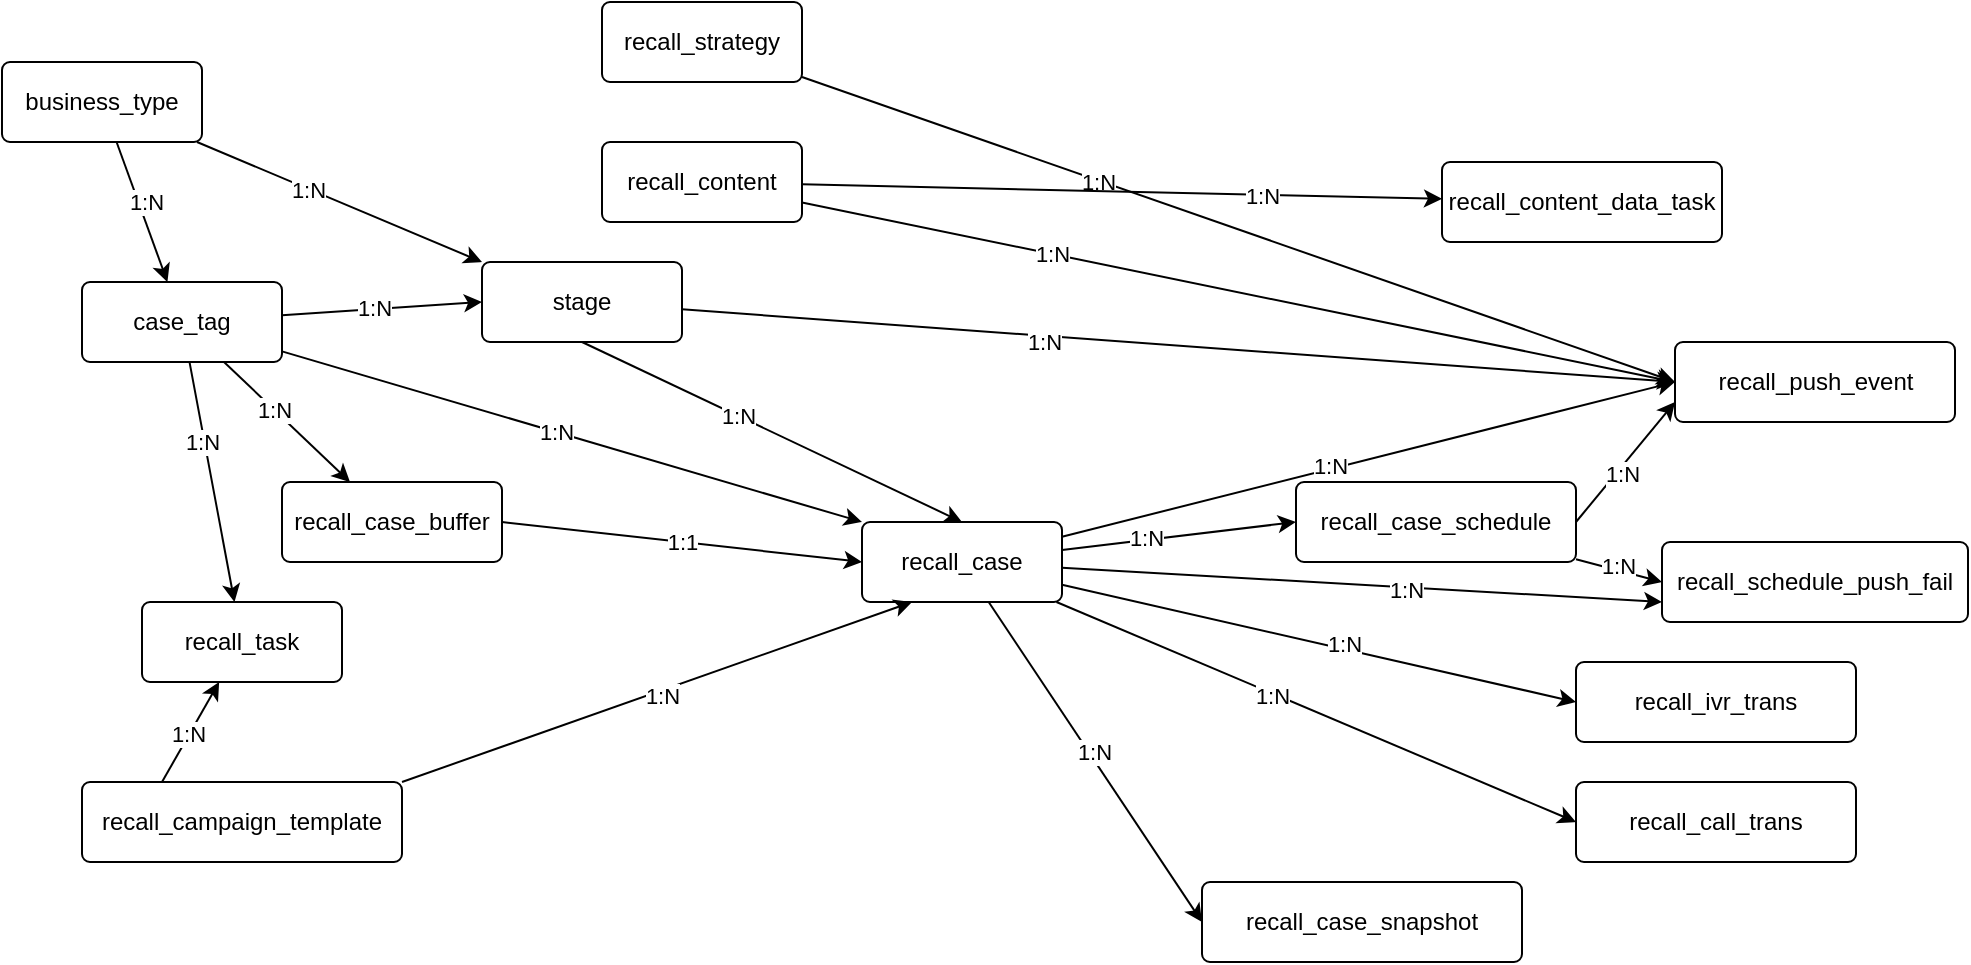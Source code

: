 <mxfile version="21.6.2" type="github">
  <diagram name="第 1 页" id="LhNh0MICHbMBZeeI4UfI">
    <mxGraphModel dx="954" dy="616" grid="1" gridSize="10" guides="1" tooltips="1" connect="1" arrows="1" fold="1" page="1" pageScale="1" pageWidth="827" pageHeight="1169" math="0" shadow="0">
      <root>
        <mxCell id="0" />
        <mxCell id="1" parent="0" />
        <mxCell id="WuNEzlBwNzRHqIx5UdOH-13" value="1:1" style="rounded=0;orthogonalLoop=1;jettySize=auto;html=1;entryX=0;entryY=0.5;entryDx=0;entryDy=0;endArrow=classic;endFill=1;exitX=1;exitY=0.5;exitDx=0;exitDy=0;" edge="1" parent="1" source="WuNEzlBwNzRHqIx5UdOH-45" target="WuNEzlBwNzRHqIx5UdOH-46">
          <mxGeometry relative="1" as="geometry">
            <mxPoint x="280" y="233.005" as="sourcePoint" />
            <mxPoint x="360" y="248.01" as="targetPoint" />
          </mxGeometry>
        </mxCell>
        <mxCell id="WuNEzlBwNzRHqIx5UdOH-45" value="recall_case_buffer" style="rounded=1;arcSize=10;whiteSpace=wrap;html=1;align=center;" vertex="1" parent="1">
          <mxGeometry x="180" y="310" width="110" height="40" as="geometry" />
        </mxCell>
        <mxCell id="WuNEzlBwNzRHqIx5UdOH-49" style="edgeStyle=none;rounded=0;orthogonalLoop=1;jettySize=auto;html=1;entryX=0;entryY=0.5;entryDx=0;entryDy=0;" edge="1" parent="1" source="WuNEzlBwNzRHqIx5UdOH-46" target="WuNEzlBwNzRHqIx5UdOH-48">
          <mxGeometry relative="1" as="geometry" />
        </mxCell>
        <mxCell id="WuNEzlBwNzRHqIx5UdOH-50" value="1:N" style="edgeLabel;html=1;align=center;verticalAlign=middle;resizable=0;points=[];" vertex="1" connectable="0" parent="WuNEzlBwNzRHqIx5UdOH-49">
          <mxGeometry x="-0.276" y="1" relative="1" as="geometry">
            <mxPoint as="offset" />
          </mxGeometry>
        </mxCell>
        <mxCell id="WuNEzlBwNzRHqIx5UdOH-51" style="edgeStyle=none;rounded=0;orthogonalLoop=1;jettySize=auto;html=1;entryX=0;entryY=0.5;entryDx=0;entryDy=0;" edge="1" parent="1" source="WuNEzlBwNzRHqIx5UdOH-46" target="WuNEzlBwNzRHqIx5UdOH-47">
          <mxGeometry relative="1" as="geometry" />
        </mxCell>
        <mxCell id="WuNEzlBwNzRHqIx5UdOH-52" value="1:N" style="edgeLabel;html=1;align=center;verticalAlign=middle;resizable=0;points=[];" vertex="1" connectable="0" parent="WuNEzlBwNzRHqIx5UdOH-51">
          <mxGeometry x="-0.05" y="2" relative="1" as="geometry">
            <mxPoint as="offset" />
          </mxGeometry>
        </mxCell>
        <mxCell id="WuNEzlBwNzRHqIx5UdOH-81" style="edgeStyle=none;rounded=0;orthogonalLoop=1;jettySize=auto;html=1;entryX=0;entryY=0.5;entryDx=0;entryDy=0;" edge="1" parent="1" source="WuNEzlBwNzRHqIx5UdOH-46" target="WuNEzlBwNzRHqIx5UdOH-80">
          <mxGeometry relative="1" as="geometry" />
        </mxCell>
        <mxCell id="WuNEzlBwNzRHqIx5UdOH-82" value="1:N" style="edgeLabel;html=1;align=center;verticalAlign=middle;resizable=0;points=[];" vertex="1" connectable="0" parent="WuNEzlBwNzRHqIx5UdOH-81">
          <mxGeometry x="-0.171" relative="1" as="geometry">
            <mxPoint y="1" as="offset" />
          </mxGeometry>
        </mxCell>
        <mxCell id="WuNEzlBwNzRHqIx5UdOH-84" style="edgeStyle=none;rounded=0;orthogonalLoop=1;jettySize=auto;html=1;entryX=0;entryY=0.5;entryDx=0;entryDy=0;" edge="1" parent="1" source="WuNEzlBwNzRHqIx5UdOH-46" target="WuNEzlBwNzRHqIx5UdOH-83">
          <mxGeometry relative="1" as="geometry" />
        </mxCell>
        <mxCell id="WuNEzlBwNzRHqIx5UdOH-90" value="1:N" style="edgeLabel;html=1;align=center;verticalAlign=middle;resizable=0;points=[];" vertex="1" connectable="0" parent="WuNEzlBwNzRHqIx5UdOH-84">
          <mxGeometry x="-0.128" y="2" relative="1" as="geometry">
            <mxPoint as="offset" />
          </mxGeometry>
        </mxCell>
        <mxCell id="WuNEzlBwNzRHqIx5UdOH-95" style="edgeStyle=none;rounded=0;orthogonalLoop=1;jettySize=auto;html=1;entryX=0;entryY=0.5;entryDx=0;entryDy=0;" edge="1" parent="1" source="WuNEzlBwNzRHqIx5UdOH-46" target="WuNEzlBwNzRHqIx5UdOH-94">
          <mxGeometry relative="1" as="geometry" />
        </mxCell>
        <mxCell id="WuNEzlBwNzRHqIx5UdOH-96" value="1:N" style="edgeLabel;html=1;align=center;verticalAlign=middle;resizable=0;points=[];" vertex="1" connectable="0" parent="WuNEzlBwNzRHqIx5UdOH-95">
          <mxGeometry x="0.091" y="3" relative="1" as="geometry">
            <mxPoint as="offset" />
          </mxGeometry>
        </mxCell>
        <mxCell id="WuNEzlBwNzRHqIx5UdOH-103" style="edgeStyle=none;rounded=0;orthogonalLoop=1;jettySize=auto;html=1;entryX=0;entryY=0.75;entryDx=0;entryDy=0;" edge="1" parent="1" source="WuNEzlBwNzRHqIx5UdOH-46" target="WuNEzlBwNzRHqIx5UdOH-100">
          <mxGeometry relative="1" as="geometry" />
        </mxCell>
        <mxCell id="WuNEzlBwNzRHqIx5UdOH-104" value="1:N" style="edgeLabel;html=1;align=center;verticalAlign=middle;resizable=0;points=[];" vertex="1" connectable="0" parent="WuNEzlBwNzRHqIx5UdOH-103">
          <mxGeometry x="0.144" y="-1" relative="1" as="geometry">
            <mxPoint as="offset" />
          </mxGeometry>
        </mxCell>
        <mxCell id="WuNEzlBwNzRHqIx5UdOH-46" value="recall_case" style="rounded=1;arcSize=10;whiteSpace=wrap;html=1;align=center;" vertex="1" parent="1">
          <mxGeometry x="470" y="330" width="100" height="40" as="geometry" />
        </mxCell>
        <mxCell id="WuNEzlBwNzRHqIx5UdOH-47" value="recall_case_snapshot" style="rounded=1;arcSize=10;whiteSpace=wrap;html=1;align=center;" vertex="1" parent="1">
          <mxGeometry x="640" y="510" width="160" height="40" as="geometry" />
        </mxCell>
        <mxCell id="WuNEzlBwNzRHqIx5UdOH-88" style="edgeStyle=none;rounded=0;orthogonalLoop=1;jettySize=auto;html=1;exitX=1;exitY=0.5;exitDx=0;exitDy=0;entryX=0;entryY=0.75;entryDx=0;entryDy=0;" edge="1" parent="1" source="WuNEzlBwNzRHqIx5UdOH-48" target="WuNEzlBwNzRHqIx5UdOH-83">
          <mxGeometry relative="1" as="geometry" />
        </mxCell>
        <mxCell id="WuNEzlBwNzRHqIx5UdOH-89" value="1:N" style="edgeLabel;html=1;align=center;verticalAlign=middle;resizable=0;points=[];" vertex="1" connectable="0" parent="WuNEzlBwNzRHqIx5UdOH-88">
          <mxGeometry x="-0.156" y="-2" relative="1" as="geometry">
            <mxPoint as="offset" />
          </mxGeometry>
        </mxCell>
        <mxCell id="WuNEzlBwNzRHqIx5UdOH-101" style="edgeStyle=none;rounded=0;orthogonalLoop=1;jettySize=auto;html=1;entryX=0;entryY=0.5;entryDx=0;entryDy=0;" edge="1" parent="1" source="WuNEzlBwNzRHqIx5UdOH-48" target="WuNEzlBwNzRHqIx5UdOH-100">
          <mxGeometry relative="1" as="geometry">
            <Array as="points" />
          </mxGeometry>
        </mxCell>
        <mxCell id="WuNEzlBwNzRHqIx5UdOH-102" value="1:N" style="edgeLabel;html=1;align=center;verticalAlign=middle;resizable=0;points=[];" vertex="1" connectable="0" parent="WuNEzlBwNzRHqIx5UdOH-101">
          <mxGeometry x="-0.053" y="2" relative="1" as="geometry">
            <mxPoint as="offset" />
          </mxGeometry>
        </mxCell>
        <mxCell id="WuNEzlBwNzRHqIx5UdOH-48" value="recall_case_schedule" style="rounded=1;arcSize=10;whiteSpace=wrap;html=1;align=center;" vertex="1" parent="1">
          <mxGeometry x="687" y="310" width="140" height="40" as="geometry" />
        </mxCell>
        <mxCell id="WuNEzlBwNzRHqIx5UdOH-54" style="edgeStyle=none;rounded=0;orthogonalLoop=1;jettySize=auto;html=1;entryX=0;entryY=0;entryDx=0;entryDy=0;" edge="1" parent="1" source="WuNEzlBwNzRHqIx5UdOH-53" target="WuNEzlBwNzRHqIx5UdOH-46">
          <mxGeometry relative="1" as="geometry" />
        </mxCell>
        <mxCell id="WuNEzlBwNzRHqIx5UdOH-55" value="1:N" style="edgeLabel;html=1;align=center;verticalAlign=middle;resizable=0;points=[];" vertex="1" connectable="0" parent="WuNEzlBwNzRHqIx5UdOH-54">
          <mxGeometry x="-0.054" relative="1" as="geometry">
            <mxPoint as="offset" />
          </mxGeometry>
        </mxCell>
        <mxCell id="WuNEzlBwNzRHqIx5UdOH-61" style="edgeStyle=none;rounded=0;orthogonalLoop=1;jettySize=auto;html=1;" edge="1" parent="1" source="WuNEzlBwNzRHqIx5UdOH-53" target="WuNEzlBwNzRHqIx5UdOH-45">
          <mxGeometry relative="1" as="geometry" />
        </mxCell>
        <mxCell id="WuNEzlBwNzRHqIx5UdOH-62" value="1:N" style="edgeLabel;html=1;align=center;verticalAlign=middle;resizable=0;points=[];" vertex="1" connectable="0" parent="WuNEzlBwNzRHqIx5UdOH-61">
          <mxGeometry x="-0.217" relative="1" as="geometry">
            <mxPoint as="offset" />
          </mxGeometry>
        </mxCell>
        <mxCell id="WuNEzlBwNzRHqIx5UdOH-67" style="edgeStyle=none;rounded=0;orthogonalLoop=1;jettySize=auto;html=1;" edge="1" parent="1" source="WuNEzlBwNzRHqIx5UdOH-53" target="WuNEzlBwNzRHqIx5UdOH-66">
          <mxGeometry relative="1" as="geometry" />
        </mxCell>
        <mxCell id="WuNEzlBwNzRHqIx5UdOH-68" value="1:N" style="edgeLabel;html=1;align=center;verticalAlign=middle;resizable=0;points=[];" vertex="1" connectable="0" parent="WuNEzlBwNzRHqIx5UdOH-67">
          <mxGeometry x="-0.339" y="-1" relative="1" as="geometry">
            <mxPoint as="offset" />
          </mxGeometry>
        </mxCell>
        <mxCell id="WuNEzlBwNzRHqIx5UdOH-74" style="edgeStyle=none;rounded=0;orthogonalLoop=1;jettySize=auto;html=1;entryX=0;entryY=0.5;entryDx=0;entryDy=0;" edge="1" parent="1" source="WuNEzlBwNzRHqIx5UdOH-53" target="WuNEzlBwNzRHqIx5UdOH-71">
          <mxGeometry relative="1" as="geometry" />
        </mxCell>
        <mxCell id="WuNEzlBwNzRHqIx5UdOH-75" value="1:N" style="edgeLabel;html=1;align=center;verticalAlign=middle;resizable=0;points=[];" vertex="1" connectable="0" parent="WuNEzlBwNzRHqIx5UdOH-74">
          <mxGeometry x="-0.088" y="1" relative="1" as="geometry">
            <mxPoint as="offset" />
          </mxGeometry>
        </mxCell>
        <mxCell id="WuNEzlBwNzRHqIx5UdOH-53" value="case_tag" style="rounded=1;arcSize=10;whiteSpace=wrap;html=1;align=center;" vertex="1" parent="1">
          <mxGeometry x="80" y="210" width="100" height="40" as="geometry" />
        </mxCell>
        <mxCell id="WuNEzlBwNzRHqIx5UdOH-57" style="edgeStyle=none;rounded=0;orthogonalLoop=1;jettySize=auto;html=1;" edge="1" parent="1" source="WuNEzlBwNzRHqIx5UdOH-56" target="WuNEzlBwNzRHqIx5UdOH-53">
          <mxGeometry relative="1" as="geometry" />
        </mxCell>
        <mxCell id="WuNEzlBwNzRHqIx5UdOH-59" value="1:N" style="edgeLabel;html=1;align=center;verticalAlign=middle;resizable=0;points=[];" vertex="1" connectable="0" parent="WuNEzlBwNzRHqIx5UdOH-57">
          <mxGeometry x="-0.113" y="3" relative="1" as="geometry">
            <mxPoint as="offset" />
          </mxGeometry>
        </mxCell>
        <mxCell id="WuNEzlBwNzRHqIx5UdOH-76" style="edgeStyle=none;rounded=0;orthogonalLoop=1;jettySize=auto;html=1;entryX=0;entryY=0;entryDx=0;entryDy=0;" edge="1" parent="1" source="WuNEzlBwNzRHqIx5UdOH-56" target="WuNEzlBwNzRHqIx5UdOH-71">
          <mxGeometry relative="1" as="geometry" />
        </mxCell>
        <mxCell id="WuNEzlBwNzRHqIx5UdOH-77" value="1:N" style="edgeLabel;html=1;align=center;verticalAlign=middle;resizable=0;points=[];" vertex="1" connectable="0" parent="WuNEzlBwNzRHqIx5UdOH-76">
          <mxGeometry x="-0.221" y="-1" relative="1" as="geometry">
            <mxPoint as="offset" />
          </mxGeometry>
        </mxCell>
        <mxCell id="WuNEzlBwNzRHqIx5UdOH-56" value="business_type" style="rounded=1;arcSize=10;whiteSpace=wrap;html=1;align=center;" vertex="1" parent="1">
          <mxGeometry x="40" y="100" width="100" height="40" as="geometry" />
        </mxCell>
        <mxCell id="WuNEzlBwNzRHqIx5UdOH-64" style="edgeStyle=none;rounded=0;orthogonalLoop=1;jettySize=auto;html=1;exitX=1;exitY=0;exitDx=0;exitDy=0;entryX=0.25;entryY=1;entryDx=0;entryDy=0;" edge="1" parent="1" source="WuNEzlBwNzRHqIx5UdOH-63" target="WuNEzlBwNzRHqIx5UdOH-46">
          <mxGeometry relative="1" as="geometry" />
        </mxCell>
        <mxCell id="WuNEzlBwNzRHqIx5UdOH-65" value="1:N" style="edgeLabel;html=1;align=center;verticalAlign=middle;resizable=0;points=[];" vertex="1" connectable="0" parent="WuNEzlBwNzRHqIx5UdOH-64">
          <mxGeometry x="0.012" y="-2" relative="1" as="geometry">
            <mxPoint as="offset" />
          </mxGeometry>
        </mxCell>
        <mxCell id="WuNEzlBwNzRHqIx5UdOH-69" style="edgeStyle=none;rounded=0;orthogonalLoop=1;jettySize=auto;html=1;exitX=0.25;exitY=0;exitDx=0;exitDy=0;" edge="1" parent="1" source="WuNEzlBwNzRHqIx5UdOH-63" target="WuNEzlBwNzRHqIx5UdOH-66">
          <mxGeometry relative="1" as="geometry" />
        </mxCell>
        <mxCell id="WuNEzlBwNzRHqIx5UdOH-70" value="1:N" style="edgeLabel;html=1;align=center;verticalAlign=middle;resizable=0;points=[];" vertex="1" connectable="0" parent="WuNEzlBwNzRHqIx5UdOH-69">
          <mxGeometry x="-0.063" y="1" relative="1" as="geometry">
            <mxPoint as="offset" />
          </mxGeometry>
        </mxCell>
        <mxCell id="WuNEzlBwNzRHqIx5UdOH-63" value="recall_campaign_template" style="rounded=1;arcSize=10;whiteSpace=wrap;html=1;align=center;" vertex="1" parent="1">
          <mxGeometry x="80" y="460" width="160" height="40" as="geometry" />
        </mxCell>
        <mxCell id="WuNEzlBwNzRHqIx5UdOH-66" value="recall_task" style="rounded=1;arcSize=10;whiteSpace=wrap;html=1;align=center;" vertex="1" parent="1">
          <mxGeometry x="110" y="370" width="100" height="40" as="geometry" />
        </mxCell>
        <mxCell id="WuNEzlBwNzRHqIx5UdOH-72" style="edgeStyle=none;rounded=0;orthogonalLoop=1;jettySize=auto;html=1;exitX=0.5;exitY=1;exitDx=0;exitDy=0;entryX=0.5;entryY=0;entryDx=0;entryDy=0;" edge="1" parent="1" source="WuNEzlBwNzRHqIx5UdOH-71" target="WuNEzlBwNzRHqIx5UdOH-46">
          <mxGeometry relative="1" as="geometry" />
        </mxCell>
        <mxCell id="WuNEzlBwNzRHqIx5UdOH-73" value="1:N" style="edgeLabel;html=1;align=center;verticalAlign=middle;resizable=0;points=[];" vertex="1" connectable="0" parent="WuNEzlBwNzRHqIx5UdOH-72">
          <mxGeometry x="-0.181" relative="1" as="geometry">
            <mxPoint as="offset" />
          </mxGeometry>
        </mxCell>
        <mxCell id="WuNEzlBwNzRHqIx5UdOH-85" style="edgeStyle=none;rounded=0;orthogonalLoop=1;jettySize=auto;html=1;entryX=0;entryY=0.5;entryDx=0;entryDy=0;" edge="1" parent="1" source="WuNEzlBwNzRHqIx5UdOH-71" target="WuNEzlBwNzRHqIx5UdOH-83">
          <mxGeometry relative="1" as="geometry" />
        </mxCell>
        <mxCell id="WuNEzlBwNzRHqIx5UdOH-91" value="1:N" style="edgeLabel;html=1;align=center;verticalAlign=middle;resizable=0;points=[];" vertex="1" connectable="0" parent="WuNEzlBwNzRHqIx5UdOH-85">
          <mxGeometry x="-0.27" y="-3" relative="1" as="geometry">
            <mxPoint as="offset" />
          </mxGeometry>
        </mxCell>
        <mxCell id="WuNEzlBwNzRHqIx5UdOH-71" value="stage" style="rounded=1;arcSize=10;whiteSpace=wrap;html=1;align=center;" vertex="1" parent="1">
          <mxGeometry x="280" y="200" width="100" height="40" as="geometry" />
        </mxCell>
        <mxCell id="WuNEzlBwNzRHqIx5UdOH-87" style="edgeStyle=none;rounded=0;orthogonalLoop=1;jettySize=auto;html=1;entryX=0;entryY=0.5;entryDx=0;entryDy=0;" edge="1" parent="1" source="WuNEzlBwNzRHqIx5UdOH-78" target="WuNEzlBwNzRHqIx5UdOH-83">
          <mxGeometry relative="1" as="geometry" />
        </mxCell>
        <mxCell id="WuNEzlBwNzRHqIx5UdOH-93" value="1:N" style="edgeLabel;html=1;align=center;verticalAlign=middle;resizable=0;points=[];" vertex="1" connectable="0" parent="WuNEzlBwNzRHqIx5UdOH-87">
          <mxGeometry x="-0.323" y="-1" relative="1" as="geometry">
            <mxPoint as="offset" />
          </mxGeometry>
        </mxCell>
        <mxCell id="WuNEzlBwNzRHqIx5UdOH-78" value="recall_strategy" style="rounded=1;arcSize=10;whiteSpace=wrap;html=1;align=center;" vertex="1" parent="1">
          <mxGeometry x="340" y="70" width="100" height="40" as="geometry" />
        </mxCell>
        <mxCell id="WuNEzlBwNzRHqIx5UdOH-86" style="edgeStyle=none;rounded=0;orthogonalLoop=1;jettySize=auto;html=1;entryX=0;entryY=0.5;entryDx=0;entryDy=0;" edge="1" parent="1" source="WuNEzlBwNzRHqIx5UdOH-79" target="WuNEzlBwNzRHqIx5UdOH-83">
          <mxGeometry relative="1" as="geometry" />
        </mxCell>
        <mxCell id="WuNEzlBwNzRHqIx5UdOH-92" value="1:N" style="edgeLabel;html=1;align=center;verticalAlign=middle;resizable=0;points=[];" vertex="1" connectable="0" parent="WuNEzlBwNzRHqIx5UdOH-86">
          <mxGeometry x="-0.429" y="1" relative="1" as="geometry">
            <mxPoint y="1" as="offset" />
          </mxGeometry>
        </mxCell>
        <mxCell id="WuNEzlBwNzRHqIx5UdOH-98" style="edgeStyle=none;rounded=0;orthogonalLoop=1;jettySize=auto;html=1;" edge="1" parent="1" source="WuNEzlBwNzRHqIx5UdOH-79" target="WuNEzlBwNzRHqIx5UdOH-97">
          <mxGeometry relative="1" as="geometry" />
        </mxCell>
        <mxCell id="WuNEzlBwNzRHqIx5UdOH-99" value="1:N" style="edgeLabel;html=1;align=center;verticalAlign=middle;resizable=0;points=[];" vertex="1" connectable="0" parent="WuNEzlBwNzRHqIx5UdOH-98">
          <mxGeometry x="0.438" relative="1" as="geometry">
            <mxPoint as="offset" />
          </mxGeometry>
        </mxCell>
        <mxCell id="WuNEzlBwNzRHqIx5UdOH-79" value="recall_content" style="rounded=1;arcSize=10;whiteSpace=wrap;html=1;align=center;" vertex="1" parent="1">
          <mxGeometry x="340" y="140" width="100" height="40" as="geometry" />
        </mxCell>
        <mxCell id="WuNEzlBwNzRHqIx5UdOH-80" value="recall_call_trans" style="rounded=1;arcSize=10;whiteSpace=wrap;html=1;align=center;" vertex="1" parent="1">
          <mxGeometry x="827" y="460" width="140" height="40" as="geometry" />
        </mxCell>
        <mxCell id="WuNEzlBwNzRHqIx5UdOH-83" value="recall_push_event" style="rounded=1;arcSize=10;whiteSpace=wrap;html=1;align=center;" vertex="1" parent="1">
          <mxGeometry x="876.5" y="240" width="140" height="40" as="geometry" />
        </mxCell>
        <mxCell id="WuNEzlBwNzRHqIx5UdOH-94" value="recall_ivr_trans" style="rounded=1;arcSize=10;whiteSpace=wrap;html=1;align=center;" vertex="1" parent="1">
          <mxGeometry x="827" y="400" width="140" height="40" as="geometry" />
        </mxCell>
        <mxCell id="WuNEzlBwNzRHqIx5UdOH-97" value="recall_content_data_task" style="rounded=1;arcSize=10;whiteSpace=wrap;html=1;align=center;" vertex="1" parent="1">
          <mxGeometry x="760" y="150" width="140" height="40" as="geometry" />
        </mxCell>
        <mxCell id="WuNEzlBwNzRHqIx5UdOH-100" value="recall_schedule_push_fail" style="rounded=1;arcSize=10;whiteSpace=wrap;html=1;align=center;" vertex="1" parent="1">
          <mxGeometry x="870" y="340" width="153" height="40" as="geometry" />
        </mxCell>
      </root>
    </mxGraphModel>
  </diagram>
</mxfile>
